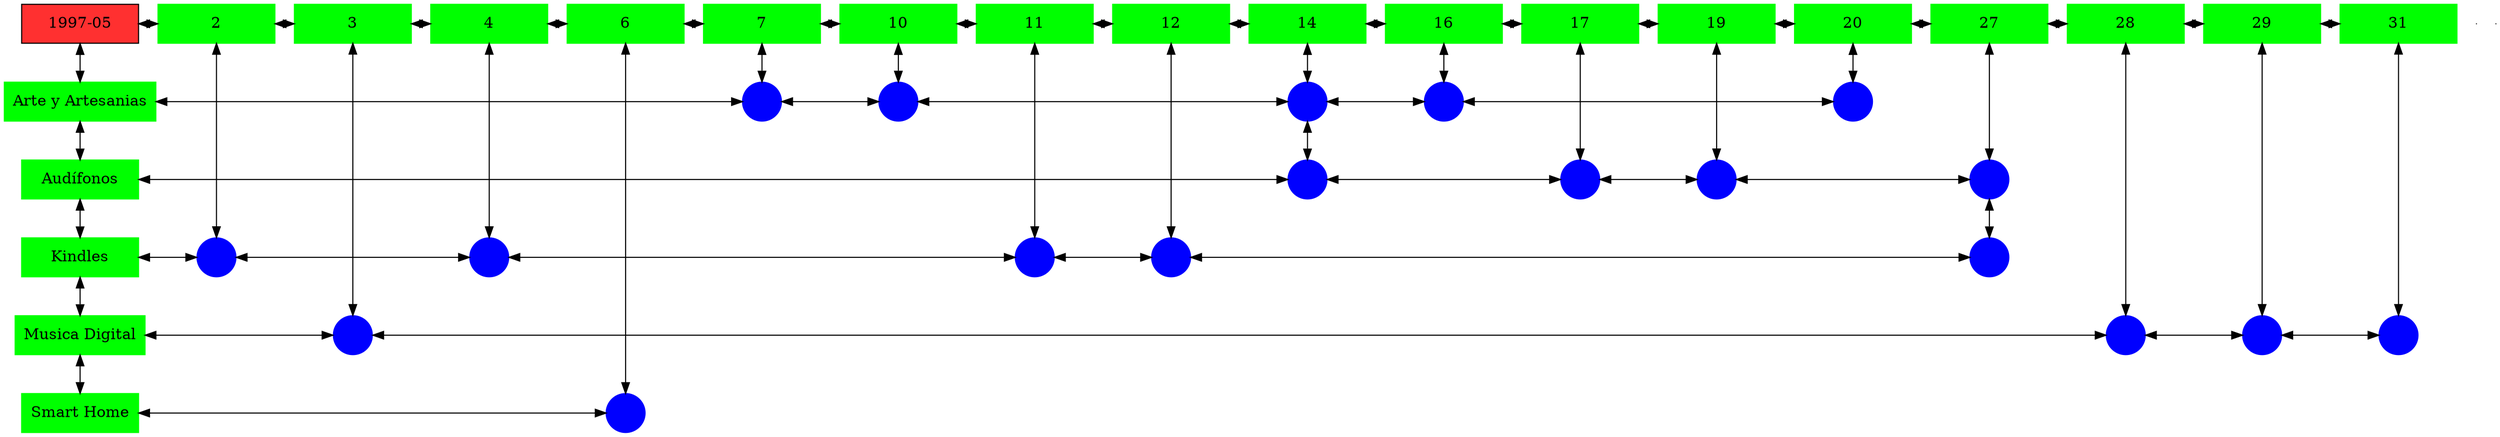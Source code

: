 digraph G{
node[shape="box"];
nodeMt[ label = "1997-05", width = 1.5, style = filled, fillcolor = firebrick1, group = 1 ];
e0[ shape = point, width = 0 ];
e1[ shape = point, width = 0 ];
node0xc002284500[label="2",color=green,style =filled,width = 1.5 group=2];
nodeMt->node0xc002284500[dir="both"];
{rank=same;nodeMt;node0xc002284500;}
node0xc001fc3310[label="3",color=green,style =filled,width = 1.5 group=3];
node0xc002284500->node0xc001fc3310[dir="both"];
{rank=same;node0xc002284500;node0xc001fc3310;}
node0xc002222d70[label="4",color=green,style =filled,width = 1.5 group=4];
node0xc001fc3310->node0xc002222d70[dir="both"];
{rank=same;node0xc001fc3310;node0xc002222d70;}
node0xc001f2d8b0[label="6",color=green,style =filled,width = 1.5 group=6];
node0xc002222d70->node0xc001f2d8b0[dir="both"];
{rank=same;node0xc002222d70;node0xc001f2d8b0;}
node0xc0021ec7d0[label="7",color=green,style =filled,width = 1.5 group=7];
node0xc001f2d8b0->node0xc0021ec7d0[dir="both"];
{rank=same;node0xc001f2d8b0;node0xc0021ec7d0;}
node0xc001e2d450[label="10",color=green,style =filled,width = 1.5 group=10];
node0xc0021ec7d0->node0xc001e2d450[dir="both"];
{rank=same;node0xc0021ec7d0;node0xc001e2d450;}
node0xc002284640[label="11",color=green,style =filled,width = 1.5 group=11];
node0xc001e2d450->node0xc002284640[dir="both"];
{rank=same;node0xc001e2d450;node0xc002284640;}
node0xc001e81ea0[label="12",color=green,style =filled,width = 1.5 group=12];
node0xc002284640->node0xc001e81ea0[dir="both"];
{rank=same;node0xc002284640;node0xc001e81ea0;}
node0xc001f3e230[label="14",color=green,style =filled,width = 1.5 group=14];
node0xc001e81ea0->node0xc001f3e230[dir="both"];
{rank=same;node0xc001e81ea0;node0xc001f3e230;}
node0xc001e88cd0[label="16",color=green,style =filled,width = 1.5 group=16];
node0xc001f3e230->node0xc001e88cd0[dir="both"];
{rank=same;node0xc001f3e230;node0xc001e88cd0;}
node0xc001fde370[label="17",color=green,style =filled,width = 1.5 group=17];
node0xc001e88cd0->node0xc001fde370[dir="both"];
{rank=same;node0xc001e88cd0;node0xc001fde370;}
node0xc001e3e820[label="19",color=green,style =filled,width = 1.5 group=19];
node0xc001fde370->node0xc001e3e820[dir="both"];
{rank=same;node0xc001fde370;node0xc001e3e820;}
node0xc001e55810[label="20",color=green,style =filled,width = 1.5 group=20];
node0xc001e3e820->node0xc001e55810[dir="both"];
{rank=same;node0xc001e3e820;node0xc001e55810;}
node0xc00207e4b0[label="27",color=green,style =filled,width = 1.5 group=27];
node0xc001e55810->node0xc00207e4b0[dir="both"];
{rank=same;node0xc001e55810;node0xc00207e4b0;}
node0xc001ec1860[label="28",color=green,style =filled,width = 1.5 group=28];
node0xc00207e4b0->node0xc001ec1860[dir="both"];
{rank=same;node0xc00207e4b0;node0xc001ec1860;}
node0xc0021a3180[label="29",color=green,style =filled,width = 1.5 group=29];
node0xc001ec1860->node0xc0021a3180[dir="both"];
{rank=same;node0xc001ec1860;node0xc0021a3180;}
node0xc001f05b80[label="31",color=green,style =filled,width = 1.5 group=31];
node0xc0021a3180->node0xc001f05b80[dir="both"];
{rank=same;node0xc0021a3180;node0xc001f05b80;}
node0xc001e2d400[label="Arte y Artesanias",color=green,style =filled width = 1.5 group=1];
node0xc0021ea780[label="",color=blue,style =filled, width = 0.5 group=7 shape=circle];
node0xc001e2d400->node0xc0021ea780[dir="both"];
{rank=same;node0xc001e2d400;node0xc0021ea780;}
node0xc001e2ab00[label="",color=blue,style =filled, width = 0.5 group=10 shape=circle];
node0xc0021ea780->node0xc001e2ab00[dir="both"];
{rank=same;node0xc001e2ab00;node0xc0021ea780;}
node0xc001fddc80[label="",color=blue,style =filled, width = 0.5 group=14 shape=circle];
node0xc001e2ab00->node0xc001fddc80[dir="both"];
{rank=same;node0xc001fddc80;node0xc001e2ab00;}
node0xc001e8a380[label="",color=blue,style =filled, width = 0.5 group=16 shape=circle];
node0xc001fddc80->node0xc001e8a380[dir="both"];
{rank=same;node0xc001e8a380;node0xc001fddc80;}
node0xc001e5c180[label="",color=blue,style =filled, width = 0.5 group=20 shape=circle];
node0xc001e8a380->node0xc001e5c180[dir="both"];
{rank=same;node0xc001e5c180;node0xc001e8a380;}
node0xc001e3e7d0[label="Audífonos",color=green,style =filled width = 1.5 group=1];
node0xc001f29b80[label="",color=blue,style =filled, width = 0.5 group=14 shape=circle];
node0xc001e3e7d0->node0xc001f29b80[dir="both"];
{rank=same;node0xc001e3e7d0;node0xc001f29b80;}
node0xc001fdc300[label="",color=blue,style =filled, width = 0.5 group=17 shape=circle];
node0xc001f29b80->node0xc001fdc300[dir="both"];
{rank=same;node0xc001fdc300;node0xc001f29b80;}
node0xc001e2b580[label="",color=blue,style =filled, width = 0.5 group=19 shape=circle];
node0xc001fdc300->node0xc001e2b580[dir="both"];
{rank=same;node0xc001e2b580;node0xc001fdc300;}
node0xc0020ff780[label="",color=blue,style =filled, width = 0.5 group=27 shape=circle];
node0xc001e2b580->node0xc0020ff780[dir="both"];
{rank=same;node0xc0020ff780;node0xc001e2b580;}
node0xc001e81e50[label="Kindles",color=green,style =filled width = 1.5 group=1];
node0xc002286280[label="",color=blue,style =filled, width = 0.5 group=2 shape=circle];
node0xc001e81e50->node0xc002286280[dir="both"];
{rank=same;node0xc001e81e50;node0xc002286280;}
node0xc002219e00[label="",color=blue,style =filled, width = 0.5 group=4 shape=circle];
node0xc002286280->node0xc002219e00[dir="both"];
{rank=same;node0xc002219e00;node0xc002286280;}
node0xc002286380[label="",color=blue,style =filled, width = 0.5 group=11 shape=circle];
node0xc002219e00->node0xc002286380[dir="both"];
{rank=same;node0xc002286380;node0xc002219e00;}
node0xc001ed2180[label="",color=blue,style =filled, width = 0.5 group=12 shape=circle];
node0xc002286380->node0xc001ed2180[dir="both"];
{rank=same;node0xc001ed2180;node0xc002286380;}
node0xc00207aa80[label="",color=blue,style =filled, width = 0.5 group=27 shape=circle];
node0xc001ed2180->node0xc00207aa80[dir="both"];
{rank=same;node0xc00207aa80;node0xc001ed2180;}
node0xc001ec1810[label="Musica Digital",color=green,style =filled width = 1.5 group=1];
node0xc00200db80[label="",color=blue,style =filled, width = 0.5 group=3 shape=circle];
node0xc001ec1810->node0xc00200db80[dir="both"];
{rank=same;node0xc001ec1810;node0xc00200db80;}
node0xc001ebd580[label="",color=blue,style =filled, width = 0.5 group=28 shape=circle];
node0xc00200db80->node0xc001ebd580[dir="both"];
{rank=same;node0xc001ebd580;node0xc00200db80;}
node0xc0021ac200[label="",color=blue,style =filled, width = 0.5 group=29 shape=circle];
node0xc001ebd580->node0xc0021ac200[dir="both"];
{rank=same;node0xc0021ac200;node0xc001ebd580;}
node0xc001f01900[label="",color=blue,style =filled, width = 0.5 group=31 shape=circle];
node0xc0021ac200->node0xc001f01900[dir="both"];
{rank=same;node0xc001f01900;node0xc0021ac200;}
node0xc001f2d860[label="Smart Home",color=green,style =filled width = 1.5 group=1];
node0xc001f29500[label="",color=blue,style =filled, width = 0.5 group=6 shape=circle];
node0xc001f2d860->node0xc001f29500[dir="both"];
{rank=same;node0xc001f2d860;node0xc001f29500;}
node0xc002284500->node0xc002286280[dir="both"];
node0xc001fc3310->node0xc00200db80[dir="both"];
node0xc002222d70->node0xc002219e00[dir="both"];
node0xc001f2d8b0->node0xc001f29500[dir="both"];
node0xc0021ec7d0->node0xc0021ea780[dir="both"];
node0xc001e2d450->node0xc001e2ab00[dir="both"];
node0xc002284640->node0xc002286380[dir="both"];
node0xc001e81ea0->node0xc001ed2180[dir="both"];
node0xc001f3e230->node0xc001fddc80[dir="both"];
node0xc001fddc80->node0xc001f29b80[dir="both"];
node0xc001e88cd0->node0xc001e8a380[dir="both"];
node0xc001fde370->node0xc001fdc300[dir="both"];
node0xc001e3e820->node0xc001e2b580[dir="both"];
node0xc001e55810->node0xc001e5c180[dir="both"];
node0xc00207e4b0->node0xc0020ff780[dir="both"];
node0xc0020ff780->node0xc00207aa80[dir="both"];
node0xc001ec1860->node0xc001ebd580[dir="both"];
node0xc0021a3180->node0xc0021ac200[dir="both"];
node0xc001f05b80->node0xc001f01900[dir="both"];
nodeMt->node0xc001e2d400[dir="both"];
node0xc001e2d400->node0xc001e3e7d0[dir="both"];
node0xc001e3e7d0->node0xc001e81e50[dir="both"];
node0xc001e81e50->node0xc001ec1810[dir="both"];
node0xc001ec1810->node0xc001f2d860[dir="both"];
}
